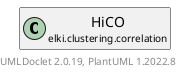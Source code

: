 @startuml
    remove .*\.(Instance|Par|Parameterizer|Factory)$
    set namespaceSeparator none
    hide empty fields
    hide empty methods

    class "<size:14>HiCO.Instance\n<size:10>elki.clustering.correlation" as elki.clustering.correlation.HiCO.Instance [[HiCO.Instance.html]] {
        -relation: Relation<? extends NumberVector>
        #localPCAs: WritableDataStore<PCAFilteredResult>
        -clusterOrder: ArrayModifiableDBIDs
        -correlationValue: WritableIntegerDataStore
        -tmpCorrelation: WritableIntegerDataStore
        -tmpDistance: WritableDoubleDataStore
        -tmpIds: ArrayModifiableDBIDs
        ~tmpcomp: Comparator<DBIDRef>
        +Instance(Relation<? extends NumberVector>)
        +run(): CorrelationClusterOrder
        #buildResult(): CorrelationClusterOrder
        #initialDBID(DBIDRef): void
        #expandDBID(DBIDRef): void
        +compare(DBIDRef, DBIDRef): int
        #getLogger(): Logging
    }

    abstract class "<size:14>GeneralizedOPTICS.Instance\n<size:10>elki.clustering.optics" as elki.clustering.optics.GeneralizedOPTICS.Instance<CorrelationClusterOrder> [[../optics/GeneralizedOPTICS.Instance.html]] {
        {abstract} #initialDBID(DBIDRef): void
        {abstract} #expandDBID(DBIDRef): void
        {abstract} #buildResult(): CorrelationClusterOrder
        {abstract} #getLogger(): Logging
    }
    class "<size:14>HiCO\n<size:10>elki.clustering.correlation" as elki.clustering.correlation.HiCO [[HiCO.html]]

    elki.clustering.optics.GeneralizedOPTICS.Instance <|-- elki.clustering.correlation.HiCO.Instance
    elki.clustering.correlation.HiCO +-- elki.clustering.correlation.HiCO.Instance

    center footer UMLDoclet 2.0.19, PlantUML 1.2022.8
@enduml
